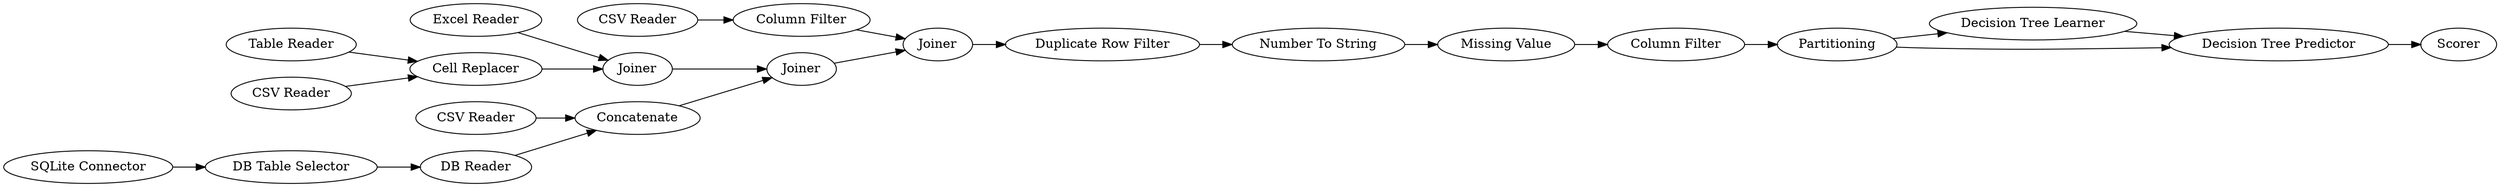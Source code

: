 digraph {
	"3012628197322640178_248" [label="DB Table Selector"]
	"3012628197322640178_253" [label="Column Filter"]
	"3012628197322640178_261" [label=Joiner]
	"3012628197322640178_259" [label="Table Reader"]
	"3012628197322640178_254" [label="Column Filter"]
	"3012628197322640178_258" [label="CSV Reader"]
	"3012628197322640178_240" [label="Missing Value"]
	"3012628197322640178_250" [label="Number To String"]
	"3012628197322640178_257" [label="Excel Reader"]
	"3012628197322640178_143" [label=Concatenate]
	"3012628197322640178_260" [label=Joiner]
	"8068777968630627305_251" [label=Scorer]
	"8068777968630627305_250" [label="Decision Tree Learner"]
	"8068777968630627305_244" [label="Decision Tree Predictor"]
	"3012628197322640178_256" [label="CSV Reader"]
	"3012628197322640178_249" [label="Duplicate Row Filter"]
	"3012628197322640178_129" [label="Cell Replacer"]
	"8068777968630627305_247" [label=Partitioning]
	"3012628197322640178_262" [label=Joiner]
	"3012628197322640178_246" [label="SQLite Connector"]
	"3012628197322640178_247" [label="DB Reader"]
	"3012628197322640178_255" [label="CSV Reader"]
	"3012628197322640178_256" -> "3012628197322640178_129"
	"8068777968630627305_247" -> "8068777968630627305_244"
	"3012628197322640178_249" -> "3012628197322640178_250"
	"3012628197322640178_253" -> "3012628197322640178_262"
	"3012628197322640178_262" -> "3012628197322640178_249"
	"8068777968630627305_244" -> "8068777968630627305_251"
	"3012628197322640178_260" -> "3012628197322640178_261"
	"3012628197322640178_257" -> "3012628197322640178_260"
	"8068777968630627305_247" -> "8068777968630627305_250"
	"3012628197322640178_247" -> "3012628197322640178_143"
	"3012628197322640178_255" -> "3012628197322640178_253"
	"3012628197322640178_240" -> "3012628197322640178_254"
	"3012628197322640178_143" -> "3012628197322640178_261"
	"3012628197322640178_250" -> "3012628197322640178_240"
	"3012628197322640178_258" -> "3012628197322640178_143"
	"3012628197322640178_254" -> "8068777968630627305_247"
	"3012628197322640178_248" -> "3012628197322640178_247"
	"3012628197322640178_261" -> "3012628197322640178_262"
	"3012628197322640178_246" -> "3012628197322640178_248"
	"3012628197322640178_129" -> "3012628197322640178_260"
	"3012628197322640178_259" -> "3012628197322640178_129"
	"8068777968630627305_250" -> "8068777968630627305_244"
	rankdir=LR
}
